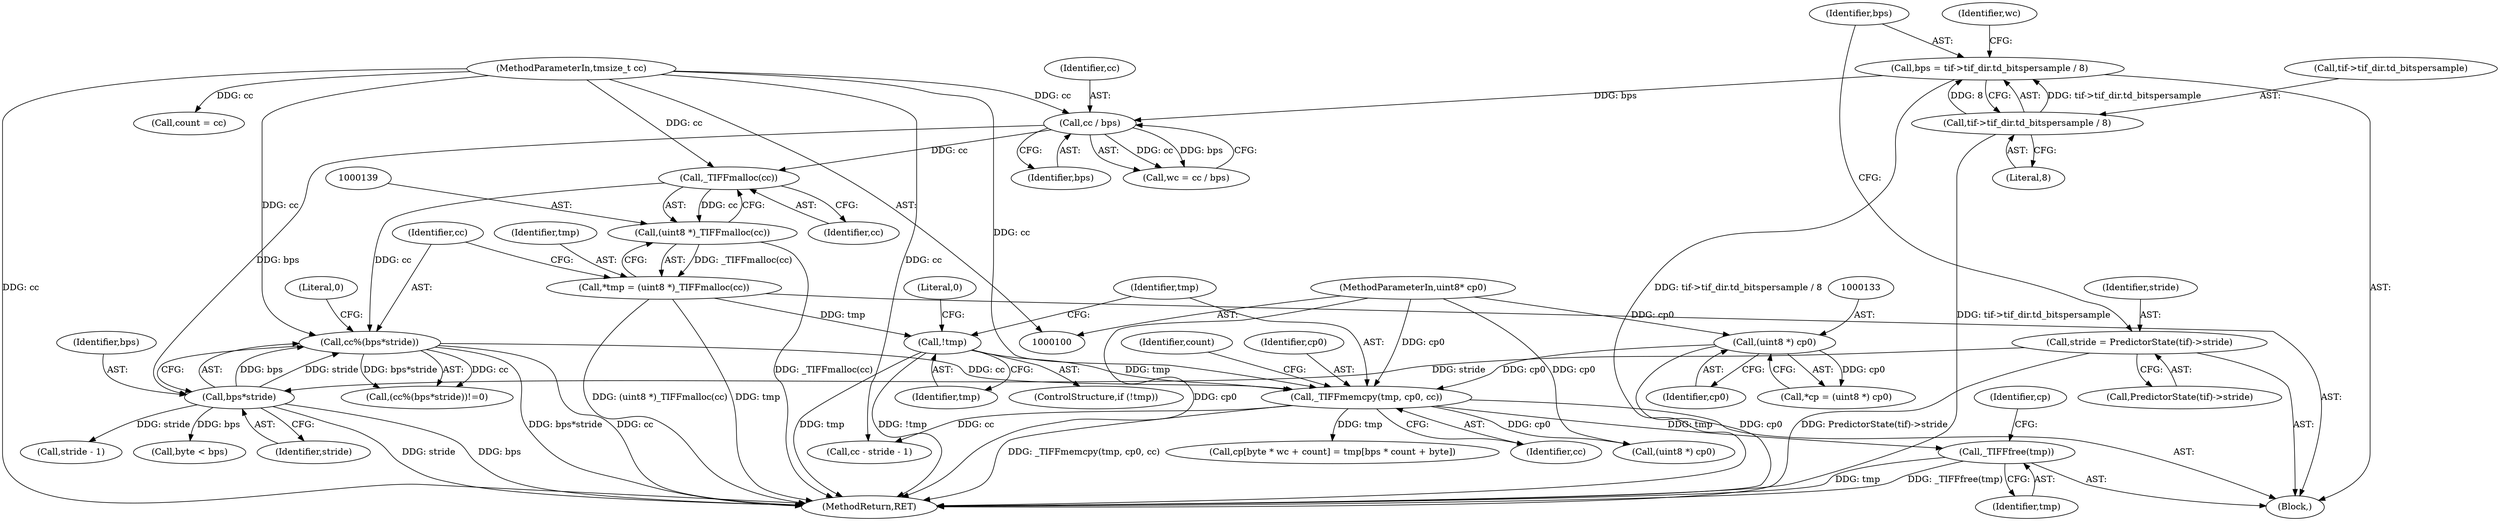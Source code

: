 digraph "0_libtiff_6a984bf7905c6621281588431f384e79d11a2e33_1@pointer" {
"1000205" [label="(Call,_TIFFfree(tmp))"];
"1000165" [label="(Call,_TIFFmemcpy(tmp, cp0, cc))"];
"1000161" [label="(Call,!tmp)"];
"1000136" [label="(Call,*tmp = (uint8 *)_TIFFmalloc(cc))"];
"1000138" [label="(Call,(uint8 *)_TIFFmalloc(cc))"];
"1000140" [label="(Call,_TIFFmalloc(cc))"];
"1000125" [label="(Call,cc / bps)"];
"1000103" [label="(MethodParameterIn,tmsize_t cc)"];
"1000113" [label="(Call,bps = tif->tif_dir.td_bitspersample / 8)"];
"1000115" [label="(Call,tif->tif_dir.td_bitspersample / 8)"];
"1000132" [label="(Call,(uint8 *) cp0)"];
"1000102" [label="(MethodParameterIn,uint8* cp0)"];
"1000144" [label="(Call,cc%(bps*stride))"];
"1000146" [label="(Call,bps*stride)"];
"1000106" [label="(Call,stride = PredictorState(tif)->stride)"];
"1000108" [label="(Call,PredictorState(tif)->stride)"];
"1000116" [label="(Call,tif->tif_dir.td_bitspersample)"];
"1000206" [label="(Identifier,tmp)"];
"1000130" [label="(Call,*cp = (uint8 *) cp0)"];
"1000184" [label="(Call,byte < bps)"];
"1000125" [label="(Call,cc / bps)"];
"1000102" [label="(MethodParameterIn,uint8* cp0)"];
"1000138" [label="(Call,(uint8 *)_TIFFmalloc(cc))"];
"1000220" [label="(Call,count = cc)"];
"1000106" [label="(Call,stride = PredictorState(tif)->stride)"];
"1000145" [label="(Identifier,cc)"];
"1000114" [label="(Identifier,bps)"];
"1000136" [label="(Call,*tmp = (uint8 *)_TIFFmalloc(cc))"];
"1000167" [label="(Identifier,cp0)"];
"1000115" [label="(Call,tif->tif_dir.td_bitspersample / 8)"];
"1000144" [label="(Call,cc%(bps*stride))"];
"1000166" [label="(Identifier,tmp)"];
"1000127" [label="(Identifier,bps)"];
"1000205" [label="(Call,_TIFFfree(tmp))"];
"1000124" [label="(Identifier,wc)"];
"1000113" [label="(Call,bps = tif->tif_dir.td_bitspersample / 8)"];
"1000141" [label="(Identifier,cc)"];
"1000123" [label="(Call,wc = cc / bps)"];
"1000190" [label="(Call,cp[byte * wc + count] = tmp[bps * count + byte])"];
"1000148" [label="(Identifier,stride)"];
"1000208" [label="(Identifier,cp)"];
"1000137" [label="(Identifier,tmp)"];
"1000168" [label="(Identifier,cc)"];
"1000147" [label="(Identifier,bps)"];
"1000216" [label="(Call,stride - 1)"];
"1000165" [label="(Call,_TIFFmemcpy(tmp, cp0, cc))"];
"1000149" [label="(Literal,0)"];
"1000161" [label="(Call,!tmp)"];
"1000107" [label="(Identifier,stride)"];
"1000214" [label="(Call,cc - stride - 1)"];
"1000134" [label="(Identifier,cp0)"];
"1000209" [label="(Call,(uint8 *) cp0)"];
"1000121" [label="(Literal,8)"];
"1000171" [label="(Identifier,count)"];
"1000103" [label="(MethodParameterIn,tmsize_t cc)"];
"1000248" [label="(MethodReturn,RET)"];
"1000160" [label="(ControlStructure,if (!tmp))"];
"1000162" [label="(Identifier,tmp)"];
"1000164" [label="(Literal,0)"];
"1000143" [label="(Call,(cc%(bps*stride))!=0)"];
"1000126" [label="(Identifier,cc)"];
"1000104" [label="(Block,)"];
"1000132" [label="(Call,(uint8 *) cp0)"];
"1000146" [label="(Call,bps*stride)"];
"1000140" [label="(Call,_TIFFmalloc(cc))"];
"1000205" -> "1000104"  [label="AST: "];
"1000205" -> "1000206"  [label="CFG: "];
"1000206" -> "1000205"  [label="AST: "];
"1000208" -> "1000205"  [label="CFG: "];
"1000205" -> "1000248"  [label="DDG: _TIFFfree(tmp)"];
"1000205" -> "1000248"  [label="DDG: tmp"];
"1000165" -> "1000205"  [label="DDG: tmp"];
"1000165" -> "1000104"  [label="AST: "];
"1000165" -> "1000168"  [label="CFG: "];
"1000166" -> "1000165"  [label="AST: "];
"1000167" -> "1000165"  [label="AST: "];
"1000168" -> "1000165"  [label="AST: "];
"1000171" -> "1000165"  [label="CFG: "];
"1000165" -> "1000248"  [label="DDG: _TIFFmemcpy(tmp, cp0, cc)"];
"1000161" -> "1000165"  [label="DDG: tmp"];
"1000132" -> "1000165"  [label="DDG: cp0"];
"1000102" -> "1000165"  [label="DDG: cp0"];
"1000144" -> "1000165"  [label="DDG: cc"];
"1000103" -> "1000165"  [label="DDG: cc"];
"1000165" -> "1000190"  [label="DDG: tmp"];
"1000165" -> "1000209"  [label="DDG: cp0"];
"1000165" -> "1000214"  [label="DDG: cc"];
"1000161" -> "1000160"  [label="AST: "];
"1000161" -> "1000162"  [label="CFG: "];
"1000162" -> "1000161"  [label="AST: "];
"1000164" -> "1000161"  [label="CFG: "];
"1000166" -> "1000161"  [label="CFG: "];
"1000161" -> "1000248"  [label="DDG: tmp"];
"1000161" -> "1000248"  [label="DDG: !tmp"];
"1000136" -> "1000161"  [label="DDG: tmp"];
"1000136" -> "1000104"  [label="AST: "];
"1000136" -> "1000138"  [label="CFG: "];
"1000137" -> "1000136"  [label="AST: "];
"1000138" -> "1000136"  [label="AST: "];
"1000145" -> "1000136"  [label="CFG: "];
"1000136" -> "1000248"  [label="DDG: (uint8 *)_TIFFmalloc(cc)"];
"1000136" -> "1000248"  [label="DDG: tmp"];
"1000138" -> "1000136"  [label="DDG: _TIFFmalloc(cc)"];
"1000138" -> "1000140"  [label="CFG: "];
"1000139" -> "1000138"  [label="AST: "];
"1000140" -> "1000138"  [label="AST: "];
"1000138" -> "1000248"  [label="DDG: _TIFFmalloc(cc)"];
"1000140" -> "1000138"  [label="DDG: cc"];
"1000140" -> "1000141"  [label="CFG: "];
"1000141" -> "1000140"  [label="AST: "];
"1000125" -> "1000140"  [label="DDG: cc"];
"1000103" -> "1000140"  [label="DDG: cc"];
"1000140" -> "1000144"  [label="DDG: cc"];
"1000125" -> "1000123"  [label="AST: "];
"1000125" -> "1000127"  [label="CFG: "];
"1000126" -> "1000125"  [label="AST: "];
"1000127" -> "1000125"  [label="AST: "];
"1000123" -> "1000125"  [label="CFG: "];
"1000125" -> "1000123"  [label="DDG: cc"];
"1000125" -> "1000123"  [label="DDG: bps"];
"1000103" -> "1000125"  [label="DDG: cc"];
"1000113" -> "1000125"  [label="DDG: bps"];
"1000125" -> "1000146"  [label="DDG: bps"];
"1000103" -> "1000100"  [label="AST: "];
"1000103" -> "1000248"  [label="DDG: cc"];
"1000103" -> "1000144"  [label="DDG: cc"];
"1000103" -> "1000214"  [label="DDG: cc"];
"1000103" -> "1000220"  [label="DDG: cc"];
"1000113" -> "1000104"  [label="AST: "];
"1000113" -> "1000115"  [label="CFG: "];
"1000114" -> "1000113"  [label="AST: "];
"1000115" -> "1000113"  [label="AST: "];
"1000124" -> "1000113"  [label="CFG: "];
"1000113" -> "1000248"  [label="DDG: tif->tif_dir.td_bitspersample / 8"];
"1000115" -> "1000113"  [label="DDG: tif->tif_dir.td_bitspersample"];
"1000115" -> "1000113"  [label="DDG: 8"];
"1000115" -> "1000121"  [label="CFG: "];
"1000116" -> "1000115"  [label="AST: "];
"1000121" -> "1000115"  [label="AST: "];
"1000115" -> "1000248"  [label="DDG: tif->tif_dir.td_bitspersample"];
"1000132" -> "1000130"  [label="AST: "];
"1000132" -> "1000134"  [label="CFG: "];
"1000133" -> "1000132"  [label="AST: "];
"1000134" -> "1000132"  [label="AST: "];
"1000130" -> "1000132"  [label="CFG: "];
"1000132" -> "1000248"  [label="DDG: cp0"];
"1000132" -> "1000130"  [label="DDG: cp0"];
"1000102" -> "1000132"  [label="DDG: cp0"];
"1000102" -> "1000100"  [label="AST: "];
"1000102" -> "1000248"  [label="DDG: cp0"];
"1000102" -> "1000209"  [label="DDG: cp0"];
"1000144" -> "1000143"  [label="AST: "];
"1000144" -> "1000146"  [label="CFG: "];
"1000145" -> "1000144"  [label="AST: "];
"1000146" -> "1000144"  [label="AST: "];
"1000149" -> "1000144"  [label="CFG: "];
"1000144" -> "1000248"  [label="DDG: cc"];
"1000144" -> "1000248"  [label="DDG: bps*stride"];
"1000144" -> "1000143"  [label="DDG: cc"];
"1000144" -> "1000143"  [label="DDG: bps*stride"];
"1000146" -> "1000144"  [label="DDG: bps"];
"1000146" -> "1000144"  [label="DDG: stride"];
"1000146" -> "1000148"  [label="CFG: "];
"1000147" -> "1000146"  [label="AST: "];
"1000148" -> "1000146"  [label="AST: "];
"1000146" -> "1000248"  [label="DDG: stride"];
"1000146" -> "1000248"  [label="DDG: bps"];
"1000106" -> "1000146"  [label="DDG: stride"];
"1000146" -> "1000184"  [label="DDG: bps"];
"1000146" -> "1000216"  [label="DDG: stride"];
"1000106" -> "1000104"  [label="AST: "];
"1000106" -> "1000108"  [label="CFG: "];
"1000107" -> "1000106"  [label="AST: "];
"1000108" -> "1000106"  [label="AST: "];
"1000114" -> "1000106"  [label="CFG: "];
"1000106" -> "1000248"  [label="DDG: PredictorState(tif)->stride"];
}
